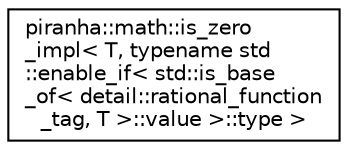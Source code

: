 digraph "Graphical Class Hierarchy"
{
  edge [fontname="Helvetica",fontsize="10",labelfontname="Helvetica",labelfontsize="10"];
  node [fontname="Helvetica",fontsize="10",shape=record];
  rankdir="LR";
  Node0 [label="piranha::math::is_zero\l_impl\< T, typename std\l::enable_if\< std::is_base\l_of\< detail::rational_function\l_tag, T \>::value \>::type \>",height=0.2,width=0.4,color="black", fillcolor="white", style="filled",URL="$structpiranha_1_1math_1_1is__zero__impl_3_01_t_00_01typename_01std_1_1enable__if_3_01std_1_1is__bc0caaa0da32ef71dba4ea713b3c1188.html",tooltip="Specialisation of piranha::math::is_zero() for piranha::rational_function. "];
}
